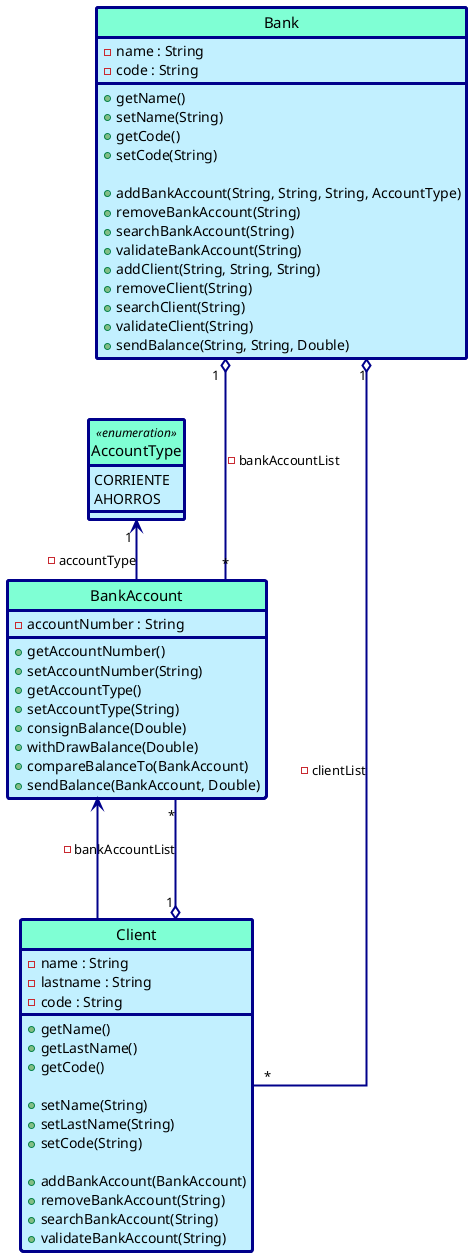 @startuml Diagram

skinparam Linetype ortho
skinparam style strictuml

skinparam Class {
    FontName Arial
    FontSize 15

    BorderColor DarkBlue
    BackgroundColor APPLICATION
    BorderThickness 3
    ArrowColor DarkBlue
    ArrowThickness 2
    HeaderBackgroundColor Aquamarine
}

enum AccountType <<enumeration>> {
    CORRIENTE
    AHORROS
}

class Bank {
    -name : String
    -code : String

    +getName()
    +setName(String)
    +getCode()
    +setCode(String)

    +addBankAccount(String, String, String, AccountType)
    +removeBankAccount(String)
    +searchBankAccount(String)
    +validateBankAccount(String)
    +addClient(String, String, String)
    +removeClient(String)
    +searchClient(String)
    +validateClient(String)
    +sendBalance(String, String, Double)
}

class Client{
    -name : String
    -lastname : String
    -code : String

    +getName()
    +getLastName()
    +getCode()

    +setName(String)
    +setLastName(String)
    +setCode(String)

    +addBankAccount(BankAccount)
    +removeBankAccount(String)
    +searchBankAccount(String)
    +validateBankAccount(String)
}

class BankAccount {
    -accountNumber : String

    +getAccountNumber()
    +setAccountNumber(String)
    +getAccountType()
    +setAccountType(String)
    +consignBalance(Double)
    +withDrawBalance(Double)
    +compareBalanceTo(BankAccount)
    +sendBalance(BankAccount, Double)
}

Bank " 1 " o--down- " * " BankAccount : - bankAccountList
Bank " 1 " o-down- " * " Client : - clientList
Client " 1 " o--down- " * " BankAccount : - bankAccountList
Client -up->  BankAccount
BankAccount -up-> " 1 " AccountType : - accountType
@enduml